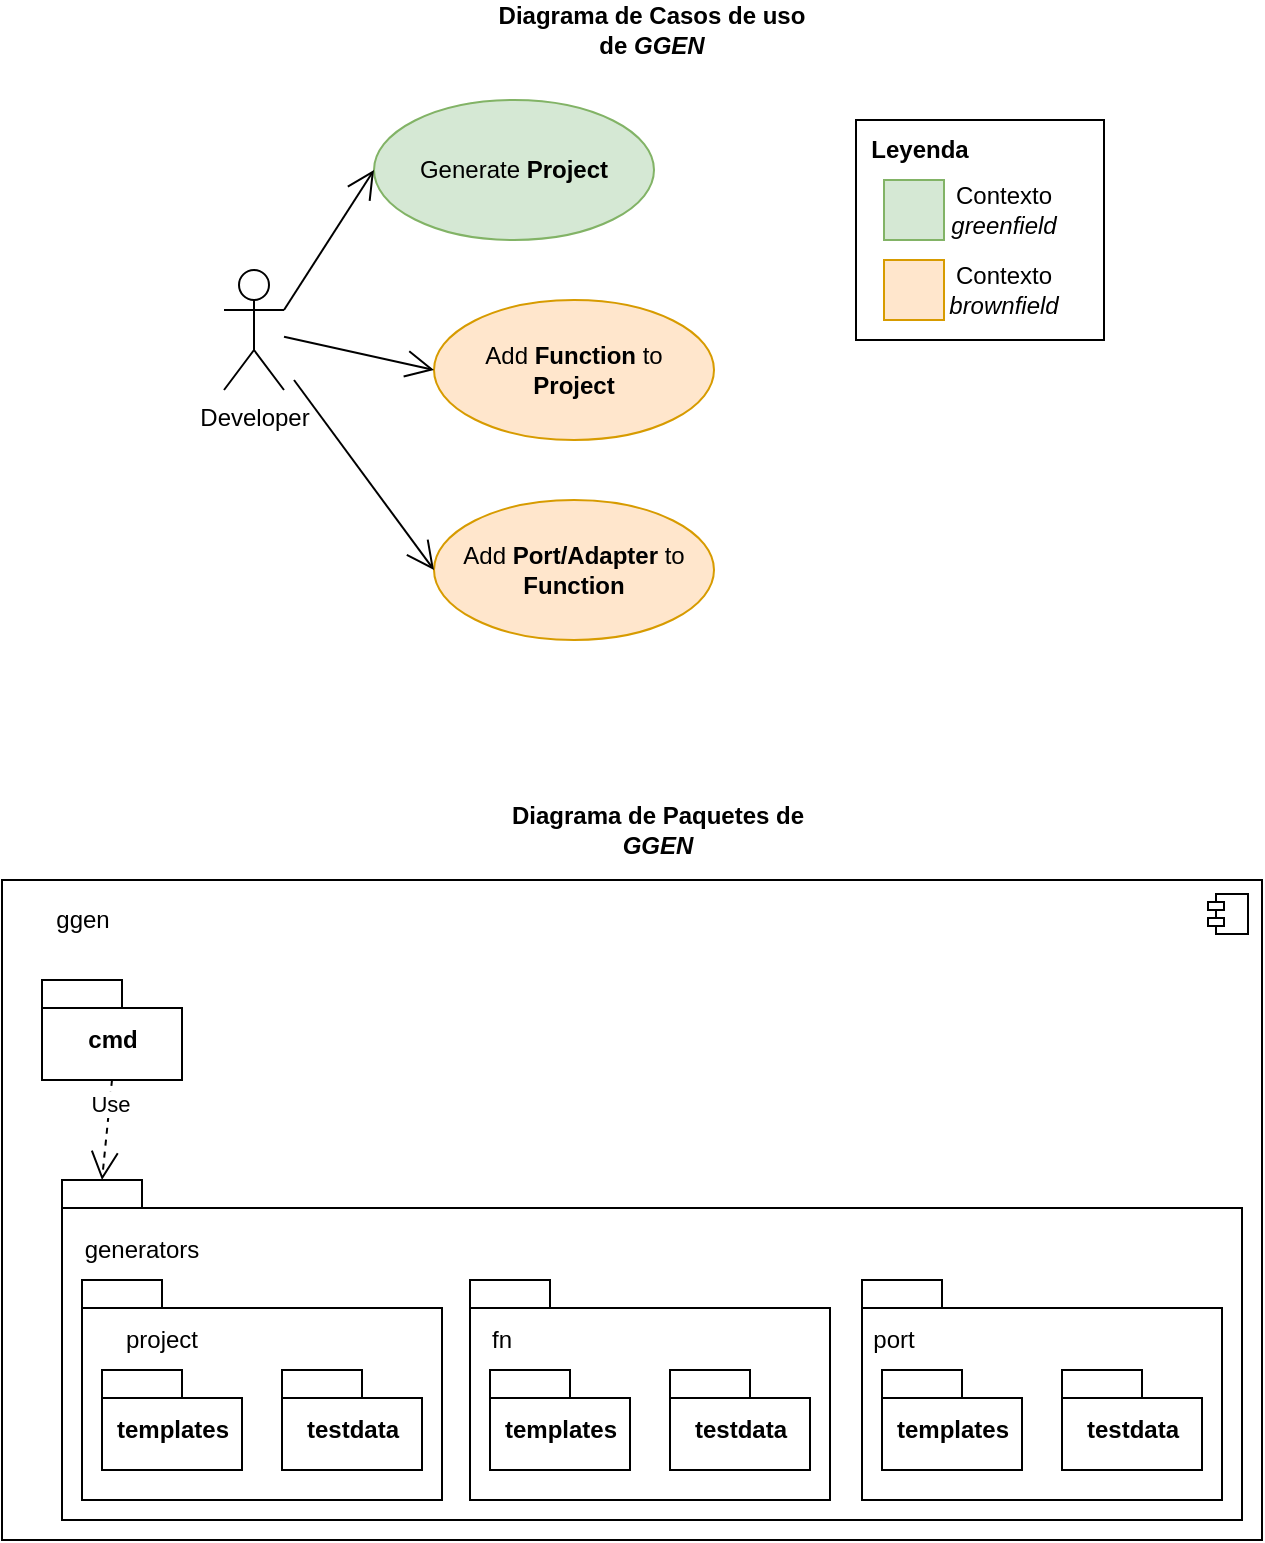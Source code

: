 <mxfile version="16.2.7" type="device" pages="2"><diagram id="bHmDS-YfvRV4kJe-M_Ul" name="diseno-alto-nivel"><mxGraphModel dx="1186" dy="707" grid="1" gridSize="10" guides="1" tooltips="1" connect="1" arrows="1" fold="1" page="1" pageScale="1" pageWidth="827" pageHeight="1169" math="0" shadow="0"><root><mxCell id="0"/><mxCell id="1" parent="0"/><mxCell id="oI_K31299ZA84V3J0--b-1" value="" style="html=1;dropTarget=0;" vertex="1" parent="1"><mxGeometry x="99" y="470" width="630" height="330" as="geometry"/></mxCell><mxCell id="oI_K31299ZA84V3J0--b-2" value="" style="shape=module;jettyWidth=8;jettyHeight=4;" vertex="1" parent="oI_K31299ZA84V3J0--b-1"><mxGeometry x="1" width="20" height="20" relative="1" as="geometry"><mxPoint x="-27" y="7" as="offset"/></mxGeometry></mxCell><mxCell id="oI_K31299ZA84V3J0--b-4" value="ggen" style="text;html=1;align=center;verticalAlign=middle;resizable=0;points=[];autosize=1;" vertex="1" parent="1"><mxGeometry x="119" y="480" width="40" height="20" as="geometry"/></mxCell><mxCell id="oI_K31299ZA84V3J0--b-13" value="Use" style="endArrow=open;endSize=12;dashed=1;html=1;rounded=0;entryX=0;entryY=0;entryDx=20;entryDy=0;entryPerimeter=0;exitX=0.5;exitY=1;exitDx=0;exitDy=0;exitPerimeter=0;" edge="1" parent="1" target="oI_K31299ZA84V3J0--b-8" source="oI_K31299ZA84V3J0--b-24"><mxGeometry x="-0.516" width="160" relative="1" as="geometry"><mxPoint x="194" y="610" as="sourcePoint"/><mxPoint x="359" y="890" as="targetPoint"/><mxPoint as="offset"/></mxGeometry></mxCell><mxCell id="oI_K31299ZA84V3J0--b-8" value="" style="shape=folder;fontStyle=1;spacingTop=10;tabWidth=40;tabHeight=14;tabPosition=left;html=1;" vertex="1" parent="1"><mxGeometry x="129" y="620" width="590" height="170" as="geometry"/></mxCell><mxCell id="oI_K31299ZA84V3J0--b-25" value="" style="shape=folder;fontStyle=1;spacingTop=10;tabWidth=40;tabHeight=14;tabPosition=left;html=1;" vertex="1" parent="1"><mxGeometry x="139" y="670" width="180" height="110" as="geometry"/></mxCell><mxCell id="oI_K31299ZA84V3J0--b-9" value="templates" style="shape=folder;fontStyle=1;spacingTop=10;tabWidth=40;tabHeight=14;tabPosition=left;html=1;" vertex="1" parent="1"><mxGeometry x="149" y="715" width="70" height="50" as="geometry"/></mxCell><mxCell id="oI_K31299ZA84V3J0--b-10" value="testdata" style="shape=folder;fontStyle=1;spacingTop=10;tabWidth=40;tabHeight=14;tabPosition=left;html=1;" vertex="1" parent="1"><mxGeometry x="239" y="715" width="70" height="50" as="geometry"/></mxCell><mxCell id="oI_K31299ZA84V3J0--b-11" value="generators" style="text;html=1;strokeColor=none;fillColor=none;align=center;verticalAlign=middle;whiteSpace=wrap;rounded=0;" vertex="1" parent="1"><mxGeometry x="139" y="640" width="60" height="30" as="geometry"/></mxCell><mxCell id="oI_K31299ZA84V3J0--b-24" value="cmd" style="shape=folder;fontStyle=1;spacingTop=10;tabWidth=40;tabHeight=14;tabPosition=left;html=1;" vertex="1" parent="1"><mxGeometry x="119" y="520" width="70" height="50" as="geometry"/></mxCell><mxCell id="oI_K31299ZA84V3J0--b-26" value="project" style="text;html=1;strokeColor=none;fillColor=none;align=center;verticalAlign=middle;whiteSpace=wrap;rounded=0;" vertex="1" parent="1"><mxGeometry x="149" y="685" width="60" height="30" as="geometry"/></mxCell><mxCell id="oI_K31299ZA84V3J0--b-27" value="" style="shape=folder;fontStyle=1;spacingTop=10;tabWidth=40;tabHeight=14;tabPosition=left;html=1;" vertex="1" parent="1"><mxGeometry x="333" y="670" width="180" height="110" as="geometry"/></mxCell><mxCell id="oI_K31299ZA84V3J0--b-28" value="fn" style="text;html=1;strokeColor=none;fillColor=none;align=center;verticalAlign=middle;whiteSpace=wrap;rounded=0;" vertex="1" parent="1"><mxGeometry x="339" y="685" width="20" height="30" as="geometry"/></mxCell><mxCell id="oI_K31299ZA84V3J0--b-29" value="templates" style="shape=folder;fontStyle=1;spacingTop=10;tabWidth=40;tabHeight=14;tabPosition=left;html=1;" vertex="1" parent="1"><mxGeometry x="343" y="715" width="70" height="50" as="geometry"/></mxCell><mxCell id="oI_K31299ZA84V3J0--b-30" value="testdata" style="shape=folder;fontStyle=1;spacingTop=10;tabWidth=40;tabHeight=14;tabPosition=left;html=1;" vertex="1" parent="1"><mxGeometry x="433" y="715" width="70" height="50" as="geometry"/></mxCell><mxCell id="oI_K31299ZA84V3J0--b-31" value="" style="shape=folder;fontStyle=1;spacingTop=10;tabWidth=40;tabHeight=14;tabPosition=left;html=1;" vertex="1" parent="1"><mxGeometry x="529" y="670" width="180" height="110" as="geometry"/></mxCell><mxCell id="oI_K31299ZA84V3J0--b-32" value="port" style="text;html=1;strokeColor=none;fillColor=none;align=center;verticalAlign=middle;whiteSpace=wrap;rounded=0;" vertex="1" parent="1"><mxGeometry x="535" y="685" width="20" height="30" as="geometry"/></mxCell><mxCell id="oI_K31299ZA84V3J0--b-33" value="templates" style="shape=folder;fontStyle=1;spacingTop=10;tabWidth=40;tabHeight=14;tabPosition=left;html=1;" vertex="1" parent="1"><mxGeometry x="539" y="715" width="70" height="50" as="geometry"/></mxCell><mxCell id="oI_K31299ZA84V3J0--b-34" value="testdata" style="shape=folder;fontStyle=1;spacingTop=10;tabWidth=40;tabHeight=14;tabPosition=left;html=1;" vertex="1" parent="1"><mxGeometry x="629" y="715" width="70" height="50" as="geometry"/></mxCell><mxCell id="oI_K31299ZA84V3J0--b-35" value="Developer" style="shape=umlActor;verticalLabelPosition=bottom;verticalAlign=top;html=1;" vertex="1" parent="1"><mxGeometry x="210" y="165" width="30" height="60" as="geometry"/></mxCell><mxCell id="oI_K31299ZA84V3J0--b-36" value="Generate &lt;b&gt;Project&lt;/b&gt;" style="ellipse;whiteSpace=wrap;html=1;fillColor=#d5e8d4;strokeColor=#82b366;" vertex="1" parent="1"><mxGeometry x="285" y="80" width="140" height="70" as="geometry"/></mxCell><mxCell id="oI_K31299ZA84V3J0--b-37" value="Add &lt;b&gt;Function&lt;/b&gt; to&lt;br&gt;&lt;b&gt;Project&lt;/b&gt;" style="ellipse;whiteSpace=wrap;html=1;fillColor=#ffe6cc;strokeColor=#d79b00;" vertex="1" parent="1"><mxGeometry x="315" y="180" width="140" height="70" as="geometry"/></mxCell><mxCell id="oI_K31299ZA84V3J0--b-38" value="Add &lt;b&gt;Port/Adapter&lt;/b&gt; to&lt;br&gt;&lt;b&gt;Function&lt;/b&gt;" style="ellipse;whiteSpace=wrap;html=1;fillColor=#ffe6cc;strokeColor=#d79b00;" vertex="1" parent="1"><mxGeometry x="315" y="280" width="140" height="70" as="geometry"/></mxCell><mxCell id="oI_K31299ZA84V3J0--b-42" value="" style="endArrow=open;endFill=1;endSize=12;html=1;rounded=0;entryX=0;entryY=0.5;entryDx=0;entryDy=0;exitX=1;exitY=0.333;exitDx=0;exitDy=0;exitPerimeter=0;" edge="1" parent="1" source="oI_K31299ZA84V3J0--b-35" target="oI_K31299ZA84V3J0--b-36"><mxGeometry width="160" relative="1" as="geometry"><mxPoint x="115" y="290" as="sourcePoint"/><mxPoint x="275" y="290" as="targetPoint"/></mxGeometry></mxCell><mxCell id="oI_K31299ZA84V3J0--b-43" value="" style="endArrow=open;endFill=1;endSize=12;html=1;rounded=0;entryX=0;entryY=0.5;entryDx=0;entryDy=0;" edge="1" parent="1" source="oI_K31299ZA84V3J0--b-35" target="oI_K31299ZA84V3J0--b-37"><mxGeometry width="160" relative="1" as="geometry"><mxPoint x="250" y="195" as="sourcePoint"/><mxPoint x="295" y="125" as="targetPoint"/></mxGeometry></mxCell><mxCell id="oI_K31299ZA84V3J0--b-44" value="" style="endArrow=open;endFill=1;endSize=12;html=1;rounded=0;entryX=0;entryY=0.5;entryDx=0;entryDy=0;" edge="1" parent="1" target="oI_K31299ZA84V3J0--b-38"><mxGeometry width="160" relative="1" as="geometry"><mxPoint x="245" y="220" as="sourcePoint"/><mxPoint x="305" y="135" as="targetPoint"/></mxGeometry></mxCell><mxCell id="oI_K31299ZA84V3J0--b-45" value="Diagrama de Paquetes de &lt;i&gt;GGEN&lt;/i&gt;" style="text;html=1;strokeColor=none;fillColor=none;align=center;verticalAlign=middle;whiteSpace=wrap;rounded=0;fontStyle=1" vertex="1" parent="1"><mxGeometry x="344" y="430" width="166" height="30" as="geometry"/></mxCell><mxCell id="oI_K31299ZA84V3J0--b-46" value="Diagrama de Casos de uso de &lt;i&gt;GGEN&lt;/i&gt;" style="text;html=1;strokeColor=none;fillColor=none;align=center;verticalAlign=middle;whiteSpace=wrap;rounded=0;fontStyle=1" vertex="1" parent="1"><mxGeometry x="344" y="30" width="160" height="30" as="geometry"/></mxCell><mxCell id="oI_K31299ZA84V3J0--b-47" value="" style="rounded=0;whiteSpace=wrap;html=1;" vertex="1" parent="1"><mxGeometry x="526" y="90" width="124" height="110" as="geometry"/></mxCell><mxCell id="oI_K31299ZA84V3J0--b-48" value="" style="rounded=0;whiteSpace=wrap;html=1;fillColor=#d5e8d4;strokeColor=#82b366;" vertex="1" parent="1"><mxGeometry x="540" y="120" width="30" height="30" as="geometry"/></mxCell><mxCell id="oI_K31299ZA84V3J0--b-49" value="Leyenda" style="text;html=1;strokeColor=none;fillColor=none;align=center;verticalAlign=middle;whiteSpace=wrap;rounded=0;fontStyle=1" vertex="1" parent="1"><mxGeometry x="526" y="90" width="64" height="30" as="geometry"/></mxCell><mxCell id="oI_K31299ZA84V3J0--b-50" value="" style="rounded=0;whiteSpace=wrap;html=1;fillColor=#ffe6cc;strokeColor=#d79b00;" vertex="1" parent="1"><mxGeometry x="540" y="160" width="30" height="30" as="geometry"/></mxCell><mxCell id="oI_K31299ZA84V3J0--b-51" value="Contexto &lt;i&gt;greenfield&lt;/i&gt;" style="text;html=1;strokeColor=none;fillColor=none;align=center;verticalAlign=middle;whiteSpace=wrap;rounded=0;" vertex="1" parent="1"><mxGeometry x="570" y="120" width="60" height="30" as="geometry"/></mxCell><mxCell id="oI_K31299ZA84V3J0--b-52" value="Contexto &lt;i&gt;brownfield&lt;/i&gt;" style="text;html=1;strokeColor=none;fillColor=none;align=center;verticalAlign=middle;whiteSpace=wrap;rounded=0;" vertex="1" parent="1"><mxGeometry x="570" y="160" width="60" height="30" as="geometry"/></mxCell></root></mxGraphModel></diagram><diagram id="M9kGBWvLeve_nfaVoYpO" name="arquitectura-funcion-lambda-prototipo"><mxGraphModel dx="1186" dy="707" grid="1" gridSize="10" guides="1" tooltips="1" connect="1" arrows="1" fold="1" page="1" pageScale="1" pageWidth="827" pageHeight="1169" math="0" shadow="0"><root><mxCell id="V-7kTh0yV3VrHzAw5yo9-0"/><mxCell id="V-7kTh0yV3VrHzAw5yo9-1" parent="V-7kTh0yV3VrHzAw5yo9-0"/><mxCell id="Zt8JuNddVOnR9Bo5mtyf-0" value="" style="html=1;dropTarget=0;" vertex="1" parent="V-7kTh0yV3VrHzAw5yo9-1"><mxGeometry x="189" y="80" width="450" height="330" as="geometry"/></mxCell><mxCell id="Zt8JuNddVOnR9Bo5mtyf-1" value="" style="shape=module;jettyWidth=8;jettyHeight=4;" vertex="1" parent="Zt8JuNddVOnR9Bo5mtyf-0"><mxGeometry x="1" width="20" height="20" relative="1" as="geometry"><mxPoint x="-27" y="7" as="offset"/></mxGeometry></mxCell><mxCell id="Zt8JuNddVOnR9Bo5mtyf-5" value="adapter" style="shape=folder;fontStyle=1;spacingTop=10;tabWidth=40;tabHeight=14;tabPosition=left;html=1;" vertex="1" parent="V-7kTh0yV3VrHzAw5yo9-1"><mxGeometry x="539" y="320" width="70" height="50" as="geometry"/></mxCell><mxCell id="Zt8JuNddVOnR9Bo5mtyf-17" value="function-name" style="text;html=1;align=center;verticalAlign=middle;resizable=0;points=[];autosize=1;" vertex="1" parent="V-7kTh0yV3VrHzAw5yo9-1"><mxGeometry x="199" y="90" width="90" height="20" as="geometry"/></mxCell><mxCell id="Zt8JuNddVOnR9Bo5mtyf-30" value="cmd" style="shape=folder;fontStyle=1;spacingTop=10;tabWidth=40;tabHeight=14;tabPosition=left;html=1;" vertex="1" parent="V-7kTh0yV3VrHzAw5yo9-1"><mxGeometry x="539" y="160" width="70" height="50" as="geometry"/></mxCell><mxCell id="Zt8JuNddVOnR9Bo5mtyf-39" value="" style="group" vertex="1" connectable="0" parent="V-7kTh0yV3VrHzAw5yo9-1"><mxGeometry x="199" y="260" width="190" height="130" as="geometry"/></mxCell><mxCell id="Zt8JuNddVOnR9Bo5mtyf-49" value="" style="group" vertex="1" connectable="0" parent="Zt8JuNddVOnR9Bo5mtyf-39"><mxGeometry width="190" height="130" as="geometry"/></mxCell><mxCell id="Zt8JuNddVOnR9Bo5mtyf-31" value="" style="shape=folder;fontStyle=1;spacingTop=10;tabWidth=40;tabHeight=14;tabPosition=left;html=1;" vertex="1" parent="Zt8JuNddVOnR9Bo5mtyf-49"><mxGeometry width="190" height="130" as="geometry"/></mxCell><mxCell id="Zt8JuNddVOnR9Bo5mtyf-32" value="domain" style="shape=folder;fontStyle=1;spacingTop=10;tabWidth=40;tabHeight=14;tabPosition=left;html=1;" vertex="1" parent="Zt8JuNddVOnR9Bo5mtyf-49"><mxGeometry x="10" y="60" width="70" height="50" as="geometry"/></mxCell><mxCell id="Zt8JuNddVOnR9Bo5mtyf-33" value="port" style="shape=folder;fontStyle=1;spacingTop=10;tabWidth=40;tabHeight=14;tabPosition=left;html=1;" vertex="1" parent="Zt8JuNddVOnR9Bo5mtyf-49"><mxGeometry x="96.43" y="60" width="70" height="50" as="geometry"/></mxCell><mxCell id="Zt8JuNddVOnR9Bo5mtyf-34" value="internal" style="text;html=1;strokeColor=none;fillColor=none;align=center;verticalAlign=middle;whiteSpace=wrap;rounded=0;" vertex="1" parent="Zt8JuNddVOnR9Bo5mtyf-49"><mxGeometry y="10" width="60" height="30" as="geometry"/></mxCell><mxCell id="Zt8JuNddVOnR9Bo5mtyf-35" value="Use" style="endArrow=open;endSize=12;dashed=1;html=1;rounded=0;exitX=0;exitY=0;exitDx=0;exitDy=32;exitPerimeter=0;entryX=0;entryY=0;entryDx=70;entryDy=32;entryPerimeter=0;" edge="1" parent="V-7kTh0yV3VrHzAw5yo9-1" source="Zt8JuNddVOnR9Bo5mtyf-5" target="Zt8JuNddVOnR9Bo5mtyf-33"><mxGeometry width="160" relative="1" as="geometry"><mxPoint x="189" y="540" as="sourcePoint"/><mxPoint x="349" y="540" as="targetPoint"/></mxGeometry></mxCell><mxCell id="Zt8JuNddVOnR9Bo5mtyf-43" value="Use" style="endArrow=open;endSize=12;dashed=1;html=1;rounded=0;entryX=0;entryY=0;entryDx=55;entryDy=14;entryPerimeter=0;" edge="1" parent="V-7kTh0yV3VrHzAw5yo9-1" target="Zt8JuNddVOnR9Bo5mtyf-32"><mxGeometry x="-0.516" width="160" relative="1" as="geometry"><mxPoint x="264" y="220" as="sourcePoint"/><mxPoint x="429" y="500" as="targetPoint"/><mxPoint as="offset"/></mxGeometry></mxCell><mxCell id="Zt8JuNddVOnR9Bo5mtyf-46" value="Use" style="endArrow=open;endSize=12;dashed=1;html=1;rounded=0;exitX=0.5;exitY=1;exitDx=0;exitDy=0;exitPerimeter=0;entryX=0.486;entryY=0.02;entryDx=0;entryDy=0;entryPerimeter=0;" edge="1" parent="V-7kTh0yV3VrHzAw5yo9-1" source="Zt8JuNddVOnR9Bo5mtyf-30" target="Zt8JuNddVOnR9Bo5mtyf-5"><mxGeometry width="160" relative="1" as="geometry"><mxPoint x="589" y="240" as="sourcePoint"/><mxPoint x="749" y="240" as="targetPoint"/></mxGeometry></mxCell><mxCell id="Zt8JuNddVOnR9Bo5mtyf-48" value="Use" style="endArrow=open;endSize=12;dashed=1;html=1;rounded=0;exitX=0;exitY=0;exitDx=0;exitDy=23;exitPerimeter=0;entryX=1;entryY=0.64;entryDx=0;entryDy=0;entryPerimeter=0;" edge="1" parent="V-7kTh0yV3VrHzAw5yo9-1" source="Zt8JuNddVOnR9Bo5mtyf-30" target="Zt8JuNddVOnR9Bo5mtyf-36"><mxGeometry width="160" relative="1" as="geometry"><mxPoint x="539" y="170" as="sourcePoint"/><mxPoint x="699" y="170" as="targetPoint"/></mxGeometry></mxCell><mxCell id="Zt8JuNddVOnR9Bo5mtyf-50" value="" style="group" vertex="1" connectable="0" parent="V-7kTh0yV3VrHzAw5yo9-1"><mxGeometry x="199" y="120" width="280" height="100" as="geometry"/></mxCell><mxCell id="Zt8JuNddVOnR9Bo5mtyf-36" value="" style="shape=folder;fontStyle=1;spacingTop=10;tabWidth=40;tabHeight=14;tabPosition=left;html=1;" vertex="1" parent="Zt8JuNddVOnR9Bo5mtyf-50"><mxGeometry width="280" height="100" as="geometry"/></mxCell><mxCell id="Zt8JuNddVOnR9Bo5mtyf-37" value="api" style="text;html=1;strokeColor=none;fillColor=none;align=center;verticalAlign=middle;whiteSpace=wrap;rounded=0;" vertex="1" parent="Zt8JuNddVOnR9Bo5mtyf-50"><mxGeometry y="10" width="60" height="30" as="geometry"/></mxCell><mxCell id="Zt8JuNddVOnR9Bo5mtyf-40" value="http" style="shape=folder;fontStyle=1;spacingTop=10;tabWidth=40;tabHeight=14;tabPosition=left;html=1;" vertex="1" parent="Zt8JuNddVOnR9Bo5mtyf-50"><mxGeometry x="10" y="40" width="70" height="50" as="geometry"/></mxCell><mxCell id="Zt8JuNddVOnR9Bo5mtyf-41" value="s3" style="shape=folder;fontStyle=1;spacingTop=10;tabWidth=40;tabHeight=14;tabPosition=left;html=1;" vertex="1" parent="Zt8JuNddVOnR9Bo5mtyf-50"><mxGeometry x="100" y="40" width="70" height="50" as="geometry"/></mxCell><mxCell id="Zt8JuNddVOnR9Bo5mtyf-42" value="..." style="shape=folder;fontStyle=1;spacingTop=10;tabWidth=40;tabHeight=14;tabPosition=left;html=1;" vertex="1" parent="Zt8JuNddVOnR9Bo5mtyf-50"><mxGeometry x="190" y="40" width="70" height="50" as="geometry"/></mxCell><mxCell id="IOyNHzbAlZ4UiMjYB9nt-0" value="Diagrama de paquetes de las funciones generadas" style="text;html=1;strokeColor=none;fillColor=none;align=center;verticalAlign=middle;whiteSpace=wrap;rounded=0;fontStyle=1" vertex="1" parent="V-7kTh0yV3VrHzAw5yo9-1"><mxGeometry x="266" y="30" width="295" height="30" as="geometry"/></mxCell></root></mxGraphModel></diagram></mxfile>